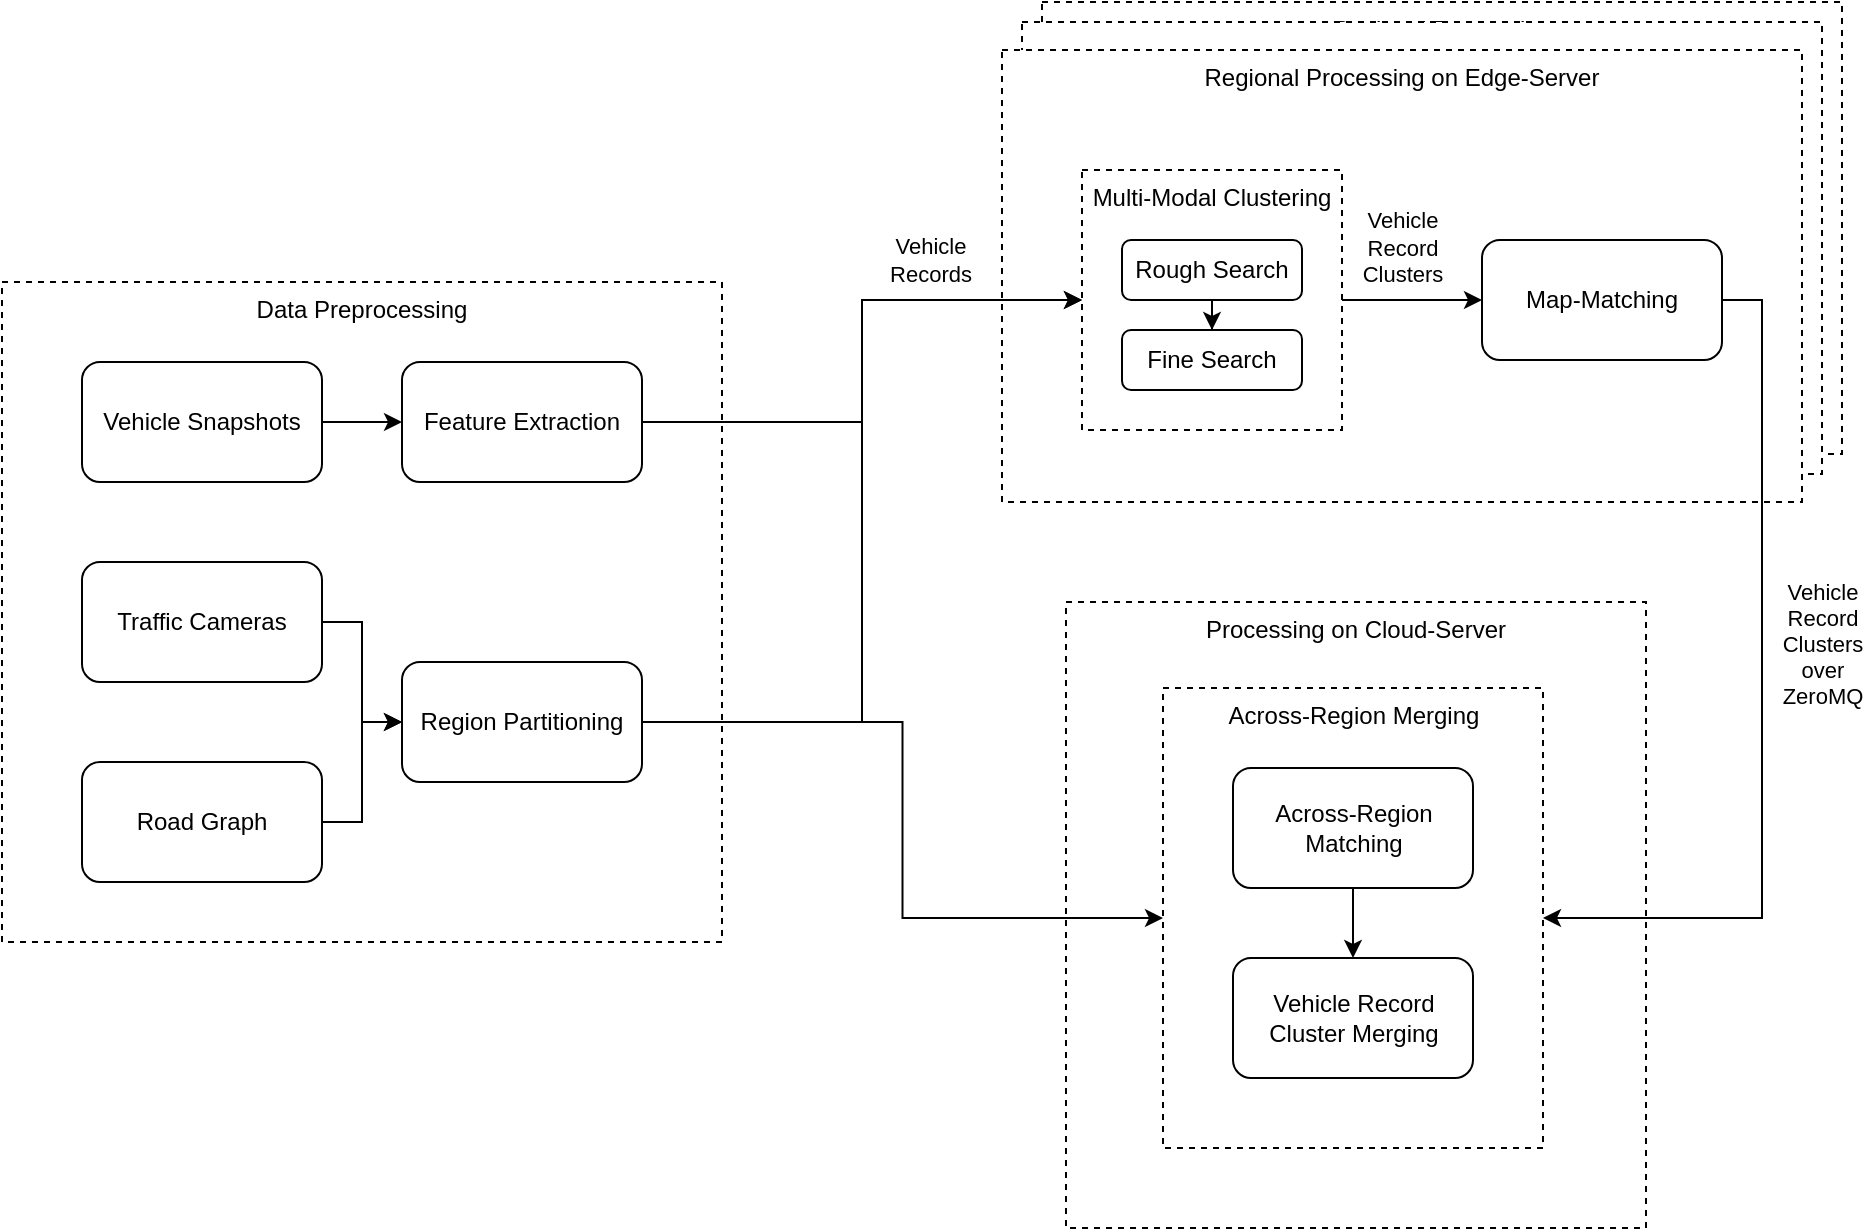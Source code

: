<mxfile version="27.1.3">
  <diagram name="Page-1" id="UTIDOGDJrQeoB9YpMR3A">
    <mxGraphModel dx="1425" dy="751" grid="1" gridSize="10" guides="1" tooltips="1" connect="1" arrows="1" fold="1" page="1" pageScale="1" pageWidth="850" pageHeight="1100" math="0" shadow="0">
      <root>
        <mxCell id="0" />
        <mxCell id="1" parent="0" />
        <mxCell id="n4D9--4kgp9LNXjerOY5-19" value="Processing on Cloud-Server" style="rounded=0;whiteSpace=wrap;html=1;dashed=1;align=center;labelPosition=center;verticalLabelPosition=middle;verticalAlign=top;" parent="1" vertex="1">
          <mxGeometry x="622" y="440" width="290" height="313" as="geometry" />
        </mxCell>
        <mxCell id="lVysJ7THOerhWQVjg0YG-1" value="Across-Region Merging" style="rounded=0;whiteSpace=wrap;html=1;dashed=1;align=center;labelPosition=center;verticalLabelPosition=middle;verticalAlign=top;" vertex="1" parent="1">
          <mxGeometry x="670.5" y="483" width="190" height="230" as="geometry" />
        </mxCell>
        <mxCell id="n4D9--4kgp9LNXjerOY5-12" value="Regional Processing" style="rounded=0;whiteSpace=wrap;html=1;verticalAlign=top;dashed=1;" parent="1" vertex="1">
          <mxGeometry x="610" y="140" width="400" height="226" as="geometry" />
        </mxCell>
        <mxCell id="n4D9--4kgp9LNXjerOY5-9" value="" style="rounded=0;whiteSpace=wrap;html=1;verticalAlign=top;dashed=1;" parent="1" vertex="1">
          <mxGeometry x="600" y="150" width="400" height="226" as="geometry" />
        </mxCell>
        <mxCell id="n4D9--4kgp9LNXjerOY5-5" value="Regional Processing on Edge-Server" style="rounded=0;whiteSpace=wrap;html=1;verticalAlign=top;dashed=1;" parent="1" vertex="1">
          <mxGeometry x="590" y="164" width="400" height="226" as="geometry" />
        </mxCell>
        <mxCell id="j88k93eBKVXcm9sNCGts-28" style="edgeStyle=orthogonalEdgeStyle;rounded=0;orthogonalLoop=1;jettySize=auto;html=1;entryX=0;entryY=0.5;entryDx=0;entryDy=0;" parent="1" source="j88k93eBKVXcm9sNCGts-26" target="j88k93eBKVXcm9sNCGts-27" edge="1">
          <mxGeometry relative="1" as="geometry" />
        </mxCell>
        <mxCell id="j88k93eBKVXcm9sNCGts-29" value="&lt;div&gt;Vehicle&lt;/div&gt;&lt;div&gt;Record&lt;/div&gt;&lt;div&gt;Clusters&lt;/div&gt;" style="edgeLabel;html=1;align=center;verticalAlign=bottom;resizable=0;points=[];" parent="j88k93eBKVXcm9sNCGts-28" vertex="1" connectable="0">
          <mxGeometry x="0.04" y="2" relative="1" as="geometry">
            <mxPoint x="-7" y="-3" as="offset" />
          </mxGeometry>
        </mxCell>
        <mxCell id="j88k93eBKVXcm9sNCGts-26" value="Multi-Modal Clustering" style="whiteSpace=wrap;html=1;aspect=fixed;labelPosition=center;verticalLabelPosition=middle;align=center;verticalAlign=top;dashed=1;" parent="1" vertex="1">
          <mxGeometry x="630" y="224" width="130" height="130" as="geometry" />
        </mxCell>
        <mxCell id="j88k93eBKVXcm9sNCGts-10" value="Data Preprocessing" style="rounded=0;whiteSpace=wrap;html=1;dashed=1;align=center;labelPosition=center;verticalLabelPosition=middle;verticalAlign=top;" parent="1" vertex="1">
          <mxGeometry x="90" y="280" width="360" height="330" as="geometry" />
        </mxCell>
        <mxCell id="j88k93eBKVXcm9sNCGts-9" style="edgeStyle=orthogonalEdgeStyle;rounded=0;orthogonalLoop=1;jettySize=auto;html=1;" parent="1" source="j88k93eBKVXcm9sNCGts-1" target="j88k93eBKVXcm9sNCGts-8" edge="1">
          <mxGeometry relative="1" as="geometry" />
        </mxCell>
        <mxCell id="j88k93eBKVXcm9sNCGts-1" value="&lt;div&gt;Vehicle Snapshots&lt;/div&gt;" style="rounded=1;whiteSpace=wrap;html=1;" parent="1" vertex="1">
          <mxGeometry x="130" y="320" width="120" height="60" as="geometry" />
        </mxCell>
        <mxCell id="j88k93eBKVXcm9sNCGts-6" style="edgeStyle=orthogonalEdgeStyle;rounded=0;orthogonalLoop=1;jettySize=auto;html=1;" parent="1" source="j88k93eBKVXcm9sNCGts-2" target="j88k93eBKVXcm9sNCGts-4" edge="1">
          <mxGeometry relative="1" as="geometry" />
        </mxCell>
        <mxCell id="j88k93eBKVXcm9sNCGts-2" value="&lt;div&gt;Traffic Cameras&lt;/div&gt;" style="rounded=1;whiteSpace=wrap;html=1;" parent="1" vertex="1">
          <mxGeometry x="130" y="420" width="120" height="60" as="geometry" />
        </mxCell>
        <mxCell id="j88k93eBKVXcm9sNCGts-7" style="edgeStyle=orthogonalEdgeStyle;rounded=0;orthogonalLoop=1;jettySize=auto;html=1;" parent="1" source="j88k93eBKVXcm9sNCGts-3" target="j88k93eBKVXcm9sNCGts-4" edge="1">
          <mxGeometry relative="1" as="geometry" />
        </mxCell>
        <mxCell id="j88k93eBKVXcm9sNCGts-3" value="&lt;div&gt;Road Graph&lt;/div&gt;" style="rounded=1;whiteSpace=wrap;html=1;" parent="1" vertex="1">
          <mxGeometry x="130" y="520" width="120" height="60" as="geometry" />
        </mxCell>
        <mxCell id="n4D9--4kgp9LNXjerOY5-3" style="edgeStyle=orthogonalEdgeStyle;rounded=0;orthogonalLoop=1;jettySize=auto;html=1;entryX=0;entryY=0.5;entryDx=0;entryDy=0;" parent="1" source="j88k93eBKVXcm9sNCGts-4" target="j88k93eBKVXcm9sNCGts-26" edge="1">
          <mxGeometry relative="1" as="geometry" />
        </mxCell>
        <mxCell id="lVysJ7THOerhWQVjg0YG-4" style="edgeStyle=orthogonalEdgeStyle;rounded=0;orthogonalLoop=1;jettySize=auto;html=1;" edge="1" parent="1" source="j88k93eBKVXcm9sNCGts-4" target="lVysJ7THOerhWQVjg0YG-1">
          <mxGeometry relative="1" as="geometry" />
        </mxCell>
        <mxCell id="j88k93eBKVXcm9sNCGts-4" value="Region Partitioning" style="rounded=1;whiteSpace=wrap;html=1;" parent="1" vertex="1">
          <mxGeometry x="290" y="470" width="120" height="60" as="geometry" />
        </mxCell>
        <mxCell id="n4D9--4kgp9LNXjerOY5-1" style="edgeStyle=orthogonalEdgeStyle;rounded=0;orthogonalLoop=1;jettySize=auto;html=1;" parent="1" source="j88k93eBKVXcm9sNCGts-8" target="j88k93eBKVXcm9sNCGts-26" edge="1">
          <mxGeometry relative="1" as="geometry" />
        </mxCell>
        <mxCell id="n4D9--4kgp9LNXjerOY5-4" value="&lt;div&gt;Vehicle&lt;/div&gt;&lt;div&gt;Records&lt;/div&gt;" style="edgeLabel;html=1;align=center;verticalAlign=middle;resizable=0;points=[];" parent="n4D9--4kgp9LNXjerOY5-1" vertex="1" connectable="0">
          <mxGeometry x="0.436" y="-2" relative="1" as="geometry">
            <mxPoint x="3" y="-22" as="offset" />
          </mxGeometry>
        </mxCell>
        <mxCell id="j88k93eBKVXcm9sNCGts-8" value="Feature Extraction" style="rounded=1;whiteSpace=wrap;html=1;" parent="1" vertex="1">
          <mxGeometry x="290" y="320" width="120" height="60" as="geometry" />
        </mxCell>
        <mxCell id="n4D9--4kgp9LNXjerOY5-29" style="edgeStyle=orthogonalEdgeStyle;rounded=0;orthogonalLoop=1;jettySize=auto;html=1;" parent="1" source="j88k93eBKVXcm9sNCGts-13" target="j88k93eBKVXcm9sNCGts-15" edge="1">
          <mxGeometry relative="1" as="geometry" />
        </mxCell>
        <mxCell id="j88k93eBKVXcm9sNCGts-13" value="Rough Search" style="rounded=1;whiteSpace=wrap;html=1;" parent="1" vertex="1">
          <mxGeometry x="650" y="259" width="90" height="30" as="geometry" />
        </mxCell>
        <mxCell id="j88k93eBKVXcm9sNCGts-15" value="Fine Search" style="rounded=1;whiteSpace=wrap;html=1;" parent="1" vertex="1">
          <mxGeometry x="650" y="304" width="90" height="30" as="geometry" />
        </mxCell>
        <mxCell id="lVysJ7THOerhWQVjg0YG-3" style="edgeStyle=orthogonalEdgeStyle;rounded=0;orthogonalLoop=1;jettySize=auto;html=1;entryX=1;entryY=0.5;entryDx=0;entryDy=0;" edge="1" parent="1" source="j88k93eBKVXcm9sNCGts-27" target="lVysJ7THOerhWQVjg0YG-1">
          <mxGeometry relative="1" as="geometry">
            <Array as="points">
              <mxPoint x="970" y="289" />
              <mxPoint x="970" y="598" />
            </Array>
          </mxGeometry>
        </mxCell>
        <mxCell id="lVysJ7THOerhWQVjg0YG-5" value="&lt;div&gt;Vehicle&lt;/div&gt;&lt;div&gt;Record&lt;/div&gt;&lt;div&gt;Clusters&lt;/div&gt;&lt;div&gt;over&lt;/div&gt;&lt;div&gt;ZeroMQ&lt;/div&gt;" style="edgeLabel;html=1;align=center;verticalAlign=middle;resizable=0;points=[];" vertex="1" connectable="0" parent="lVysJ7THOerhWQVjg0YG-3">
          <mxGeometry x="-0.385" y="-1" relative="1" as="geometry">
            <mxPoint x="31" y="57" as="offset" />
          </mxGeometry>
        </mxCell>
        <mxCell id="j88k93eBKVXcm9sNCGts-27" value="Map-Matching" style="rounded=1;whiteSpace=wrap;html=1;" parent="1" vertex="1">
          <mxGeometry x="830" y="259" width="120" height="60" as="geometry" />
        </mxCell>
        <mxCell id="n4D9--4kgp9LNXjerOY5-28" value="" style="edgeStyle=orthogonalEdgeStyle;rounded=0;orthogonalLoop=1;jettySize=auto;html=1;" parent="1" source="n4D9--4kgp9LNXjerOY5-24" target="n4D9--4kgp9LNXjerOY5-25" edge="1">
          <mxGeometry relative="1" as="geometry" />
        </mxCell>
        <mxCell id="n4D9--4kgp9LNXjerOY5-24" value="Across-Region Matching" style="rounded=1;whiteSpace=wrap;html=1;" parent="1" vertex="1">
          <mxGeometry x="705.5" y="523" width="120" height="60" as="geometry" />
        </mxCell>
        <mxCell id="n4D9--4kgp9LNXjerOY5-25" value="Vehicle Record Cluster Merging" style="rounded=1;whiteSpace=wrap;html=1;" parent="1" vertex="1">
          <mxGeometry x="705.5" y="618" width="120" height="60" as="geometry" />
        </mxCell>
      </root>
    </mxGraphModel>
  </diagram>
</mxfile>
